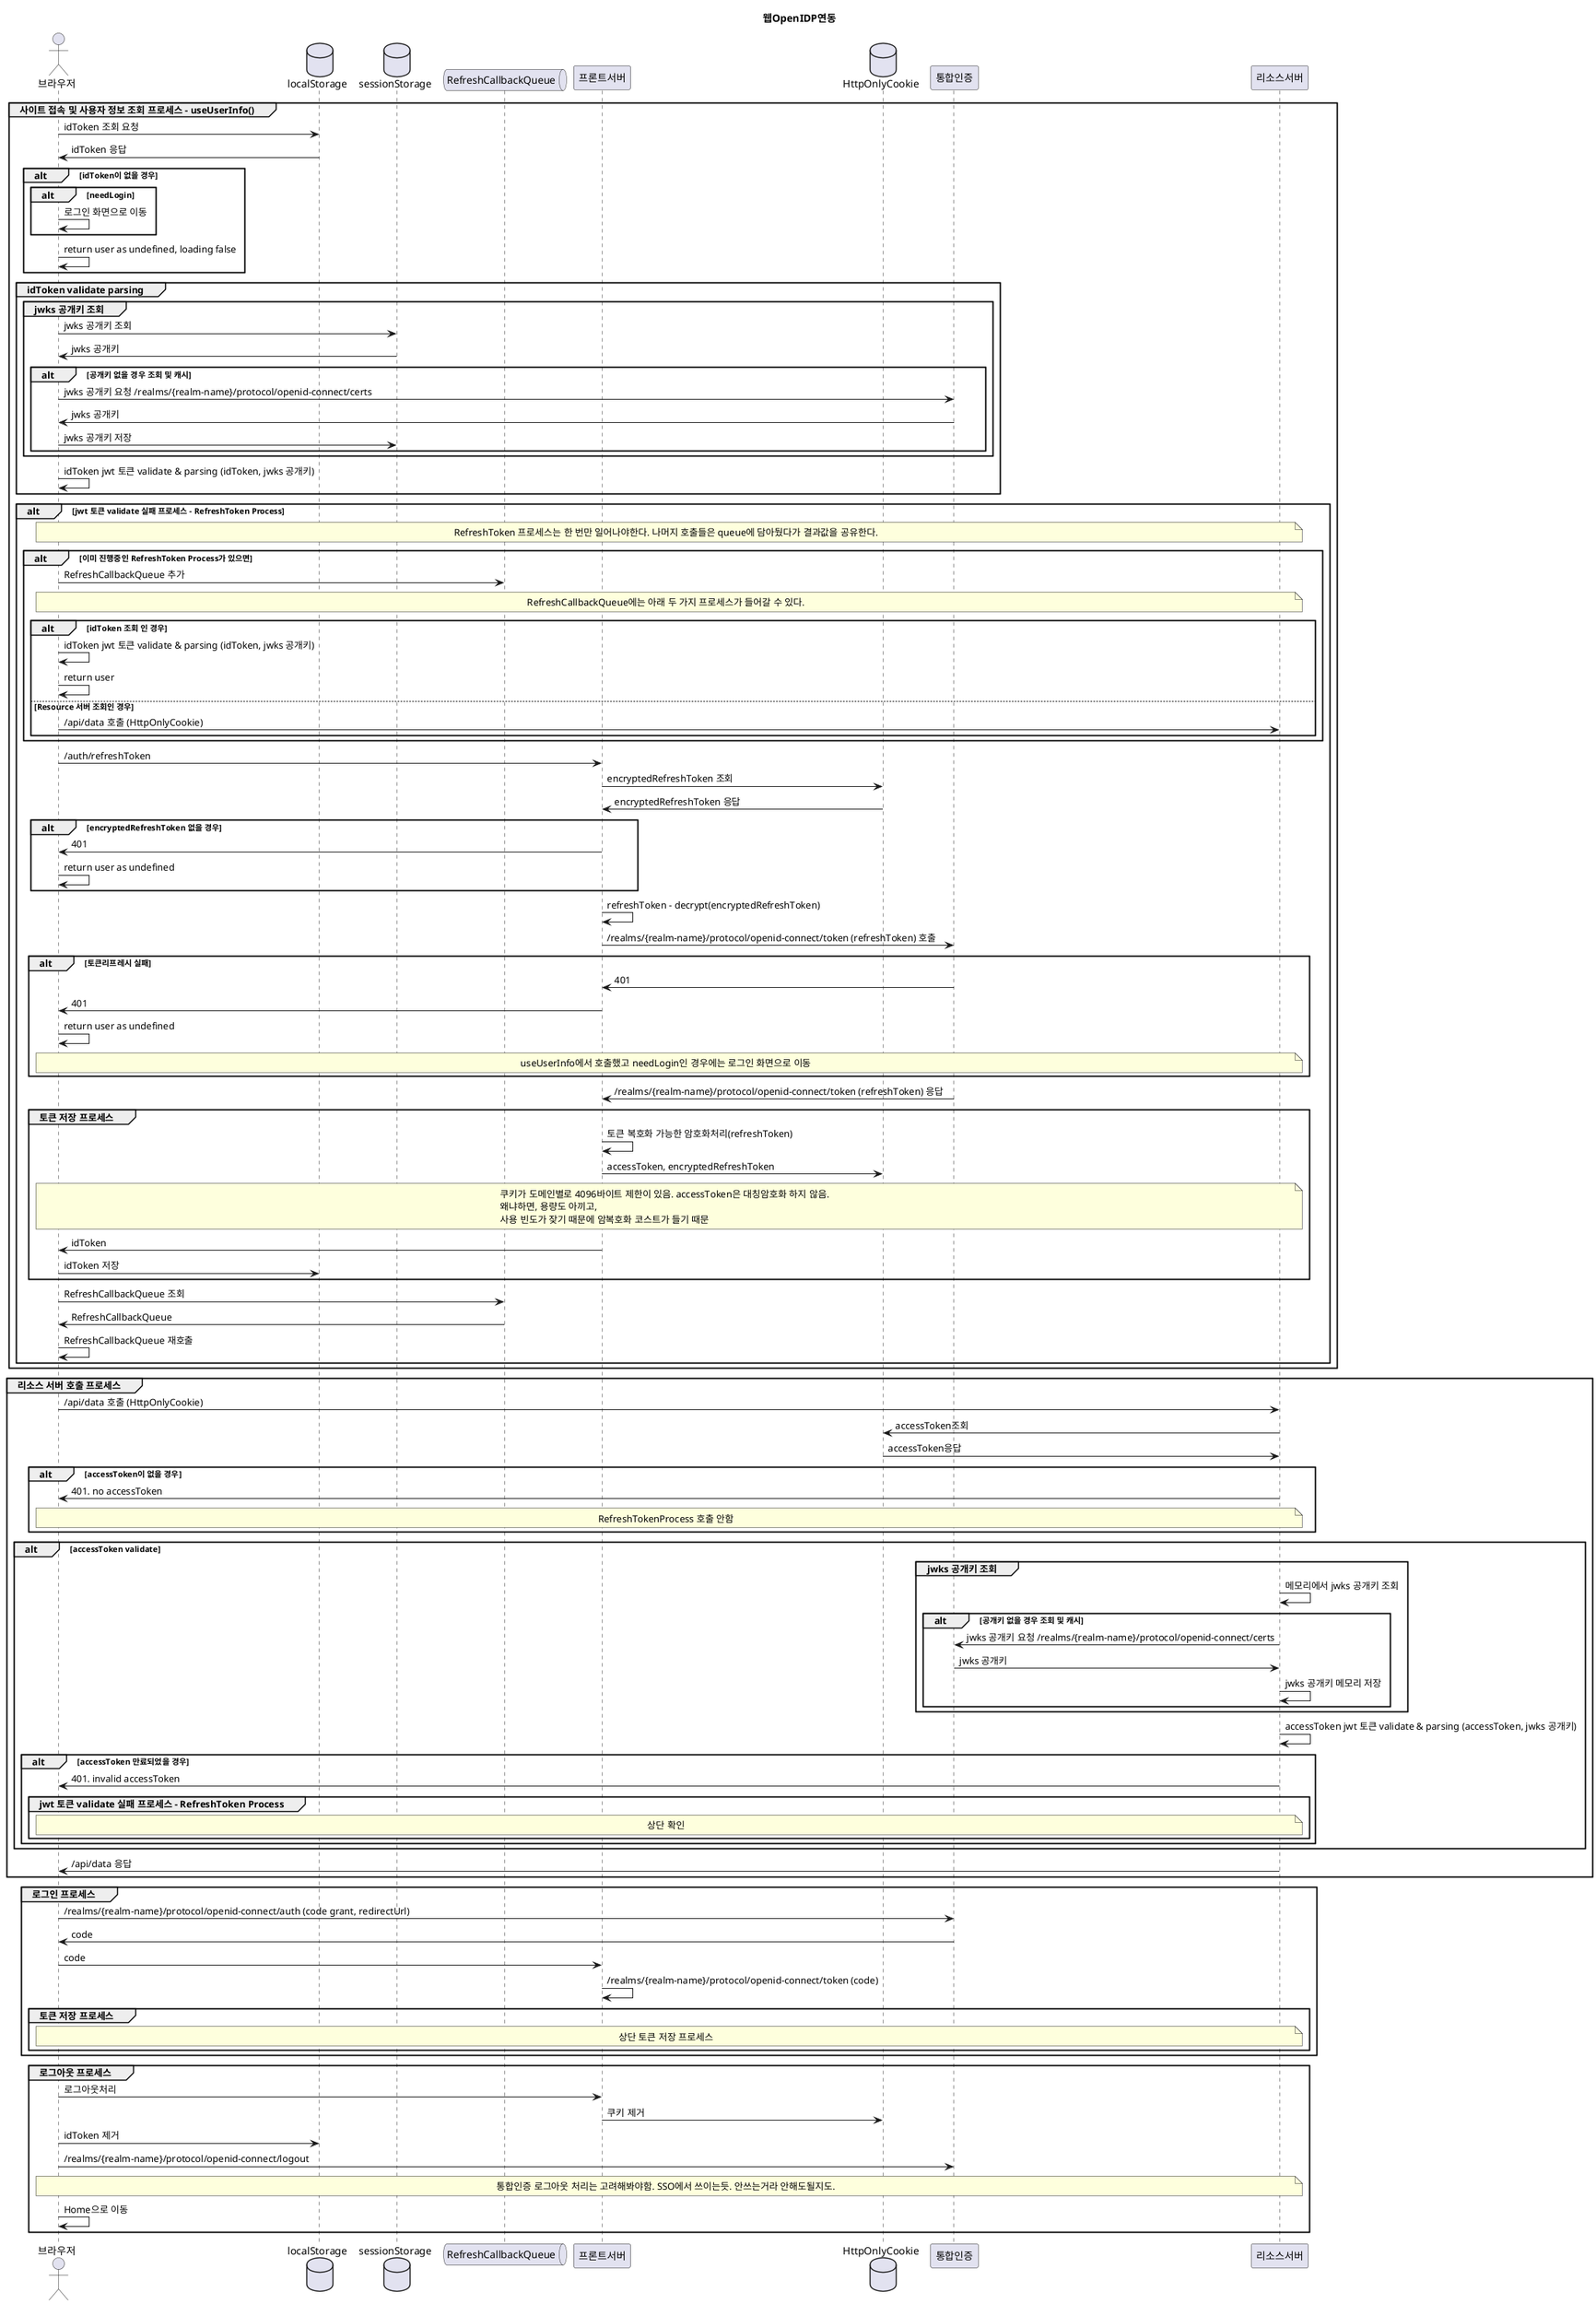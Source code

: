 @startuml
title 웹OpenIDP연동

actor 브라우저
database localStorage
database sessionStorage
queue RefreshCallbackQueue

participant 프론트서버
database HttpOnlyCookie
participant 통합인증


group 사이트 접속 및 사용자 정보 조회 프로세스 - useUserInfo()
    브라우저 -> localStorage : idToken 조회 요청
    브라우저 <- localStorage : idToken 응답
    alt idToken이 없을 경우
        alt needLogin
            브라우저 -> 브라우저 : 로그인 화면으로 이동
        end
'        브라우저 -> 통합인증 : 로그인 프로세스
'        note across: 로그인 프로세스는 하단 group으로 별도 표시
        브라우저 -> 브라우저 : return user as undefined, loading false
    end
    group idToken validate parsing
        group jwks 공개키 조회
            브라우저 -> sessionStorage : jwks 공개키 조회
            브라우저 <- sessionStorage : jwks 공개키
            alt 공개키 없을 경우 조회 및 캐시
            브라우저 -> 통합인증 : jwks 공개키 요청 /realms/{realm-name}/protocol/openid-connect/certs
            통합인증 -> 브라우저 : jwks 공개키
            브라우저 -> sessionStorage : jwks 공개키 저장
            end
        end
        브라우저 -> 브라우저 : idToken jwt 토큰 validate & parsing (idToken, jwks 공개키)
    end
    alt jwt 토큰 validate 실패 프로세스 - RefreshToken Process
        note across: RefreshToken 프로세스는 한 번만 일어나야한다. 나머지 호출들은 queue에 담아뒀다가 결과값을 공유한다.

        alt 이미 진행중인 RefreshToken Process가 있으면
            브라우저 -> RefreshCallbackQueue : RefreshCallbackQueue 추가
            note across: RefreshCallbackQueue에는 아래 두 가지 프로세스가 들어갈 수 있다.
            alt idToken 조회 인 경우
                브라우저 -> 브라우저 : idToken jwt 토큰 validate & parsing (idToken, jwks 공개키)
                브라우저 -> 브라우저 : return user
            else Resource 서버 조회인 경우
                브라우저 -> 리소스서버 : /api/data 호출 (HttpOnlyCookie)
            end
        end
        브라우저 -> 프론트서버: /auth/refreshToken
        프론트서버 -> HttpOnlyCookie: encryptedRefreshToken 조회
        프론트서버 <- HttpOnlyCookie: encryptedRefreshToken 응답
        alt encryptedRefreshToken 없을 경우
            브라우저 <- 프론트서버 : 401
'            브라우저 -> 통합인증 : 로그인 프로세스
            브라우저 ->브라우저 : return user as undefined
        end
        프론트서버 -> 프론트서버: refreshToken - decrypt(encryptedRefreshToken)
        프론트서버 -> 통합인증: /realms/{realm-name}/protocol/openid-connect/token (refreshToken) 호출
        alt 토큰리프레시 실패
            통합인증 -> 프론트서버 : 401
            프론트서버 -> 브라우저 : 401
'            브라우저 -> 통합인증 : 로그인 프로세스
            브라우저 ->브라우저 : return user as undefined
            note across : useUserInfo에서 호출했고 needLogin인 경우에는 로그인 화면으로 이동
        end
        통합인증 -> 프론트서버: /realms/{realm-name}/protocol/openid-connect/token (refreshToken) 응답
        group 토큰 저장 프로세스
            프론트서버 -> 프론트서버: 토큰 복호화 가능한 암호화처리(refreshToken)
            프론트서버 -> HttpOnlyCookie : accessToken, encryptedRefreshToken
            note across:  쿠키가 도메인별로 4096바이트 제한이 있음. accessToken은 대칭암호화 하지 않음. \n왜냐하면, 용량도 아끼고, \n사용 빈도가 잦기 때문에 암복호화 코스트가 들기 때문
            브라우저 <- 프론트서버: idToken
            브라우저 -> localStorage : idToken 저장
        end
        브라우저 -> RefreshCallbackQueue : RefreshCallbackQueue 조회
            브라우저 <- RefreshCallbackQueue : RefreshCallbackQueue
            브라우저 -> 브라우저 : RefreshCallbackQueue 재호출
    end
end
group 리소스 서버 호출 프로세스
    브라우저 -> 리소스서버 : /api/data 호출 (HttpOnlyCookie)
    리소스서버 -> HttpOnlyCookie : accessToken조회
    리소스서버 <- HttpOnlyCookie : accessToken응답
    alt accessToken이 없을 경우
        리소스서버 -> 브라우저 : 401. no accessToken
        note across: RefreshTokenProcess 호출 안함
'        브라우저 -> 브라우저 : 로그인 프로세스
    end
    alt accessToken validate
         group jwks 공개키 조회
            리소스서버 -> 리소스서버 : 메모리에서 jwks 공개키 조회
            alt 공개키 없을 경우 조회 및 캐시
                리소스서버 -> 통합인증 : jwks 공개키 요청 /realms/{realm-name}/protocol/openid-connect/certs
                통합인증 -> 리소스서버 : jwks 공개키
                리소스서버 -> 리소스서버 : jwks 공개키 메모리 저장
            end
         end
         리소스서버 -> 리소스서버 : accessToken jwt 토큰 validate & parsing (accessToken, jwks 공개키)
         alt accessToken 만료되었을 경우
            브라우저 <- 리소스서버 : 401. invalid accessToken
            group jwt 토큰 validate 실패 프로세스 - RefreshToken Process
                note across: 상단 확인
            end

         end
    end
    브라우저 <- 리소스서버 : /api/data 응답
end
group 로그인 프로세스
    브라우저 -> 통합인증 : /realms/{realm-name}/protocol/openid-connect/auth (code grant, redirectUrl)
    통합인증 -> 브라우저 : code
    브라우저 -> 프론트서버 : code
    프론트서버 -> 프론트서버 : /realms/{realm-name}/protocol/openid-connect/token (code)
    group 토큰 저장 프로세스
    note across: 상단 토큰 저장 프로세스
    end
end
group 로그아웃 프로세스
    브라우저 -> 프론트서버 : 로그아웃처리
    프론트서버 -> HttpOnlyCookie : 쿠키 제거
    브라우저 -> localStorage : idToken 제거
    브라우저 -> 통합인증 : /realms/{realm-name}/protocol/openid-connect/logout
    note across: 통합인증 로그아웃 처리는 고려해봐야함. SSO에서 쓰이는듯. 안쓰는거라 안해도될지도.
    브라우저 -> 브라우저 : Home으로 이동
end
@enduml
